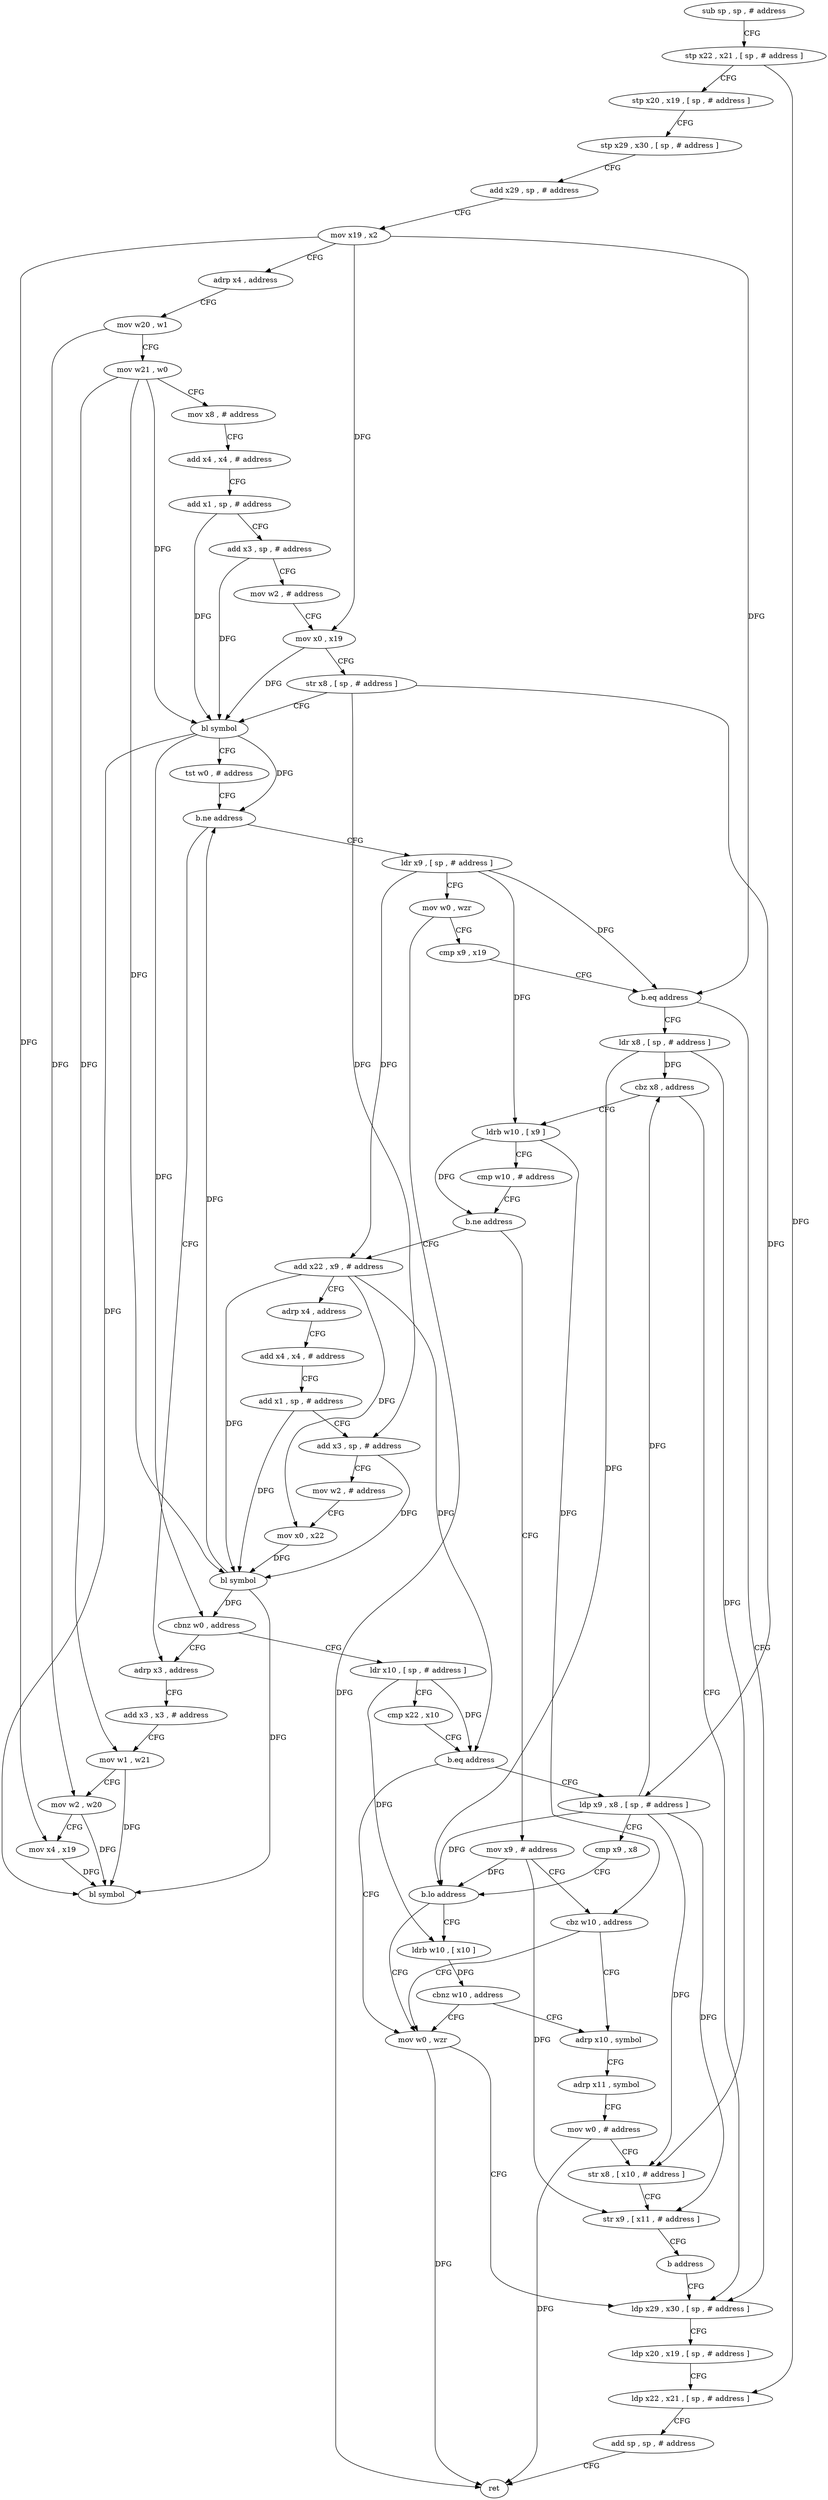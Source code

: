 digraph "func" {
"4204068" [label = "sub sp , sp , # address" ]
"4204072" [label = "stp x22 , x21 , [ sp , # address ]" ]
"4204076" [label = "stp x20 , x19 , [ sp , # address ]" ]
"4204080" [label = "stp x29 , x30 , [ sp , # address ]" ]
"4204084" [label = "add x29 , sp , # address" ]
"4204088" [label = "mov x19 , x2" ]
"4204092" [label = "adrp x4 , address" ]
"4204096" [label = "mov w20 , w1" ]
"4204100" [label = "mov w21 , w0" ]
"4204104" [label = "mov x8 , # address" ]
"4204108" [label = "add x4 , x4 , # address" ]
"4204112" [label = "add x1 , sp , # address" ]
"4204116" [label = "add x3 , sp , # address" ]
"4204120" [label = "mov w2 , # address" ]
"4204124" [label = "mov x0 , x19" ]
"4204128" [label = "str x8 , [ sp , # address ]" ]
"4204132" [label = "bl symbol" ]
"4204136" [label = "tst w0 , # address" ]
"4204140" [label = "b.ne address" ]
"4204304" [label = "adrp x3 , address" ]
"4204144" [label = "ldr x9 , [ sp , # address ]" ]
"4204308" [label = "add x3 , x3 , # address" ]
"4204312" [label = "mov w1 , w21" ]
"4204316" [label = "mov w2 , w20" ]
"4204320" [label = "mov x4 , x19" ]
"4204324" [label = "bl symbol" ]
"4204148" [label = "mov w0 , wzr" ]
"4204152" [label = "cmp x9 , x19" ]
"4204156" [label = "b.eq address" ]
"4204284" [label = "ldp x29 , x30 , [ sp , # address ]" ]
"4204160" [label = "ldr x8 , [ sp , # address ]" ]
"4204288" [label = "ldp x20 , x19 , [ sp , # address ]" ]
"4204292" [label = "ldp x22 , x21 , [ sp , # address ]" ]
"4204296" [label = "add sp , sp , # address" ]
"4204300" [label = "ret" ]
"4204164" [label = "cbz x8 , address" ]
"4204168" [label = "ldrb w10 , [ x9 ]" ]
"4204172" [label = "cmp w10 , # address" ]
"4204176" [label = "b.ne address" ]
"4204272" [label = "mov x9 , # address" ]
"4204180" [label = "add x22 , x9 , # address" ]
"4204276" [label = "cbz w10 , address" ]
"4204248" [label = "adrp x10 , symbol" ]
"4204280" [label = "mov w0 , wzr" ]
"4204184" [label = "adrp x4 , address" ]
"4204188" [label = "add x4 , x4 , # address" ]
"4204192" [label = "add x1 , sp , # address" ]
"4204196" [label = "add x3 , sp , # address" ]
"4204200" [label = "mov w2 , # address" ]
"4204204" [label = "mov x0 , x22" ]
"4204208" [label = "bl symbol" ]
"4204212" [label = "cbnz w0 , address" ]
"4204216" [label = "ldr x10 , [ sp , # address ]" ]
"4204252" [label = "adrp x11 , symbol" ]
"4204256" [label = "mov w0 , # address" ]
"4204260" [label = "str x8 , [ x10 , # address ]" ]
"4204264" [label = "str x9 , [ x11 , # address ]" ]
"4204268" [label = "b address" ]
"4204220" [label = "cmp x22 , x10" ]
"4204224" [label = "b.eq address" ]
"4204228" [label = "ldp x9 , x8 , [ sp , # address ]" ]
"4204232" [label = "cmp x9 , x8" ]
"4204236" [label = "b.lo address" ]
"4204240" [label = "ldrb w10 , [ x10 ]" ]
"4204244" [label = "cbnz w10 , address" ]
"4204068" -> "4204072" [ label = "CFG" ]
"4204072" -> "4204076" [ label = "CFG" ]
"4204072" -> "4204292" [ label = "DFG" ]
"4204076" -> "4204080" [ label = "CFG" ]
"4204080" -> "4204084" [ label = "CFG" ]
"4204084" -> "4204088" [ label = "CFG" ]
"4204088" -> "4204092" [ label = "CFG" ]
"4204088" -> "4204124" [ label = "DFG" ]
"4204088" -> "4204320" [ label = "DFG" ]
"4204088" -> "4204156" [ label = "DFG" ]
"4204092" -> "4204096" [ label = "CFG" ]
"4204096" -> "4204100" [ label = "CFG" ]
"4204096" -> "4204316" [ label = "DFG" ]
"4204100" -> "4204104" [ label = "CFG" ]
"4204100" -> "4204132" [ label = "DFG" ]
"4204100" -> "4204312" [ label = "DFG" ]
"4204100" -> "4204208" [ label = "DFG" ]
"4204104" -> "4204108" [ label = "CFG" ]
"4204108" -> "4204112" [ label = "CFG" ]
"4204112" -> "4204116" [ label = "CFG" ]
"4204112" -> "4204132" [ label = "DFG" ]
"4204116" -> "4204120" [ label = "CFG" ]
"4204116" -> "4204132" [ label = "DFG" ]
"4204120" -> "4204124" [ label = "CFG" ]
"4204124" -> "4204128" [ label = "CFG" ]
"4204124" -> "4204132" [ label = "DFG" ]
"4204128" -> "4204132" [ label = "CFG" ]
"4204128" -> "4204228" [ label = "DFG" ]
"4204128" -> "4204196" [ label = "DFG" ]
"4204132" -> "4204136" [ label = "CFG" ]
"4204132" -> "4204140" [ label = "DFG" ]
"4204132" -> "4204324" [ label = "DFG" ]
"4204132" -> "4204212" [ label = "DFG" ]
"4204136" -> "4204140" [ label = "CFG" ]
"4204140" -> "4204304" [ label = "CFG" ]
"4204140" -> "4204144" [ label = "CFG" ]
"4204304" -> "4204308" [ label = "CFG" ]
"4204144" -> "4204148" [ label = "CFG" ]
"4204144" -> "4204156" [ label = "DFG" ]
"4204144" -> "4204168" [ label = "DFG" ]
"4204144" -> "4204180" [ label = "DFG" ]
"4204308" -> "4204312" [ label = "CFG" ]
"4204312" -> "4204316" [ label = "CFG" ]
"4204312" -> "4204324" [ label = "DFG" ]
"4204316" -> "4204320" [ label = "CFG" ]
"4204316" -> "4204324" [ label = "DFG" ]
"4204320" -> "4204324" [ label = "DFG" ]
"4204148" -> "4204152" [ label = "CFG" ]
"4204148" -> "4204300" [ label = "DFG" ]
"4204152" -> "4204156" [ label = "CFG" ]
"4204156" -> "4204284" [ label = "CFG" ]
"4204156" -> "4204160" [ label = "CFG" ]
"4204284" -> "4204288" [ label = "CFG" ]
"4204160" -> "4204164" [ label = "DFG" ]
"4204160" -> "4204260" [ label = "DFG" ]
"4204160" -> "4204236" [ label = "DFG" ]
"4204288" -> "4204292" [ label = "CFG" ]
"4204292" -> "4204296" [ label = "CFG" ]
"4204296" -> "4204300" [ label = "CFG" ]
"4204164" -> "4204284" [ label = "CFG" ]
"4204164" -> "4204168" [ label = "CFG" ]
"4204168" -> "4204172" [ label = "CFG" ]
"4204168" -> "4204176" [ label = "DFG" ]
"4204168" -> "4204276" [ label = "DFG" ]
"4204172" -> "4204176" [ label = "CFG" ]
"4204176" -> "4204272" [ label = "CFG" ]
"4204176" -> "4204180" [ label = "CFG" ]
"4204272" -> "4204276" [ label = "CFG" ]
"4204272" -> "4204264" [ label = "DFG" ]
"4204272" -> "4204236" [ label = "DFG" ]
"4204180" -> "4204184" [ label = "CFG" ]
"4204180" -> "4204204" [ label = "DFG" ]
"4204180" -> "4204208" [ label = "DFG" ]
"4204180" -> "4204224" [ label = "DFG" ]
"4204276" -> "4204248" [ label = "CFG" ]
"4204276" -> "4204280" [ label = "CFG" ]
"4204248" -> "4204252" [ label = "CFG" ]
"4204280" -> "4204284" [ label = "CFG" ]
"4204280" -> "4204300" [ label = "DFG" ]
"4204184" -> "4204188" [ label = "CFG" ]
"4204188" -> "4204192" [ label = "CFG" ]
"4204192" -> "4204196" [ label = "CFG" ]
"4204192" -> "4204208" [ label = "DFG" ]
"4204196" -> "4204200" [ label = "CFG" ]
"4204196" -> "4204208" [ label = "DFG" ]
"4204200" -> "4204204" [ label = "CFG" ]
"4204204" -> "4204208" [ label = "DFG" ]
"4204208" -> "4204212" [ label = "DFG" ]
"4204208" -> "4204140" [ label = "DFG" ]
"4204208" -> "4204324" [ label = "DFG" ]
"4204212" -> "4204304" [ label = "CFG" ]
"4204212" -> "4204216" [ label = "CFG" ]
"4204216" -> "4204220" [ label = "CFG" ]
"4204216" -> "4204224" [ label = "DFG" ]
"4204216" -> "4204240" [ label = "DFG" ]
"4204252" -> "4204256" [ label = "CFG" ]
"4204256" -> "4204260" [ label = "CFG" ]
"4204256" -> "4204300" [ label = "DFG" ]
"4204260" -> "4204264" [ label = "CFG" ]
"4204264" -> "4204268" [ label = "CFG" ]
"4204268" -> "4204284" [ label = "CFG" ]
"4204220" -> "4204224" [ label = "CFG" ]
"4204224" -> "4204280" [ label = "CFG" ]
"4204224" -> "4204228" [ label = "CFG" ]
"4204228" -> "4204232" [ label = "CFG" ]
"4204228" -> "4204164" [ label = "DFG" ]
"4204228" -> "4204260" [ label = "DFG" ]
"4204228" -> "4204264" [ label = "DFG" ]
"4204228" -> "4204236" [ label = "DFG" ]
"4204232" -> "4204236" [ label = "CFG" ]
"4204236" -> "4204280" [ label = "CFG" ]
"4204236" -> "4204240" [ label = "CFG" ]
"4204240" -> "4204244" [ label = "DFG" ]
"4204244" -> "4204280" [ label = "CFG" ]
"4204244" -> "4204248" [ label = "CFG" ]
}
